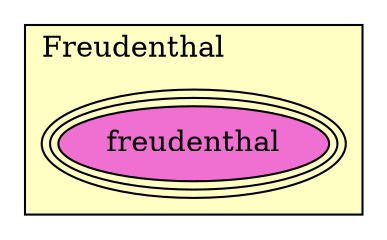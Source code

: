 digraph HoTT_Homotopy_Freudenthal {
  graph [ratio=0.5]
  node [style=filled]
Freudenthal_freudenthal [label="freudenthal", URL=<Freudenthal.html#freudenthal>, peripheries=3, fillcolor="#F070D1"] ;
subgraph cluster_Freudenthal { label="Freudenthal"; fillcolor="#FFFFC3"; labeljust=l; style=filled 
Freudenthal_freudenthal; };
} /* END */
